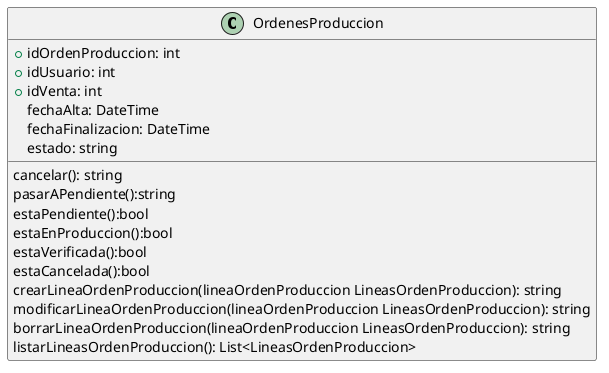 @startuml OrdenesProduccion
class OrdenesProduccion{
    +idOrdenProduccion: int
    +idUsuario: int
    +idVenta: int
    fechaAlta: DateTime
    fechaFinalizacion: DateTime
    estado: string

    cancelar(): string
    pasarAPendiente():string
    estaPendiente():bool
    estaEnProduccion():bool
    estaVerificada():bool
    estaCancelada():bool
    crearLineaOrdenProduccion(lineaOrdenProduccion LineasOrdenProduccion): string
    modificarLineaOrdenProduccion(lineaOrdenProduccion LineasOrdenProduccion): string
    borrarLineaOrdenProduccion(lineaOrdenProduccion LineasOrdenProduccion): string
    listarLineasOrdenProduccion(): List<LineasOrdenProduccion>

}
@enduml